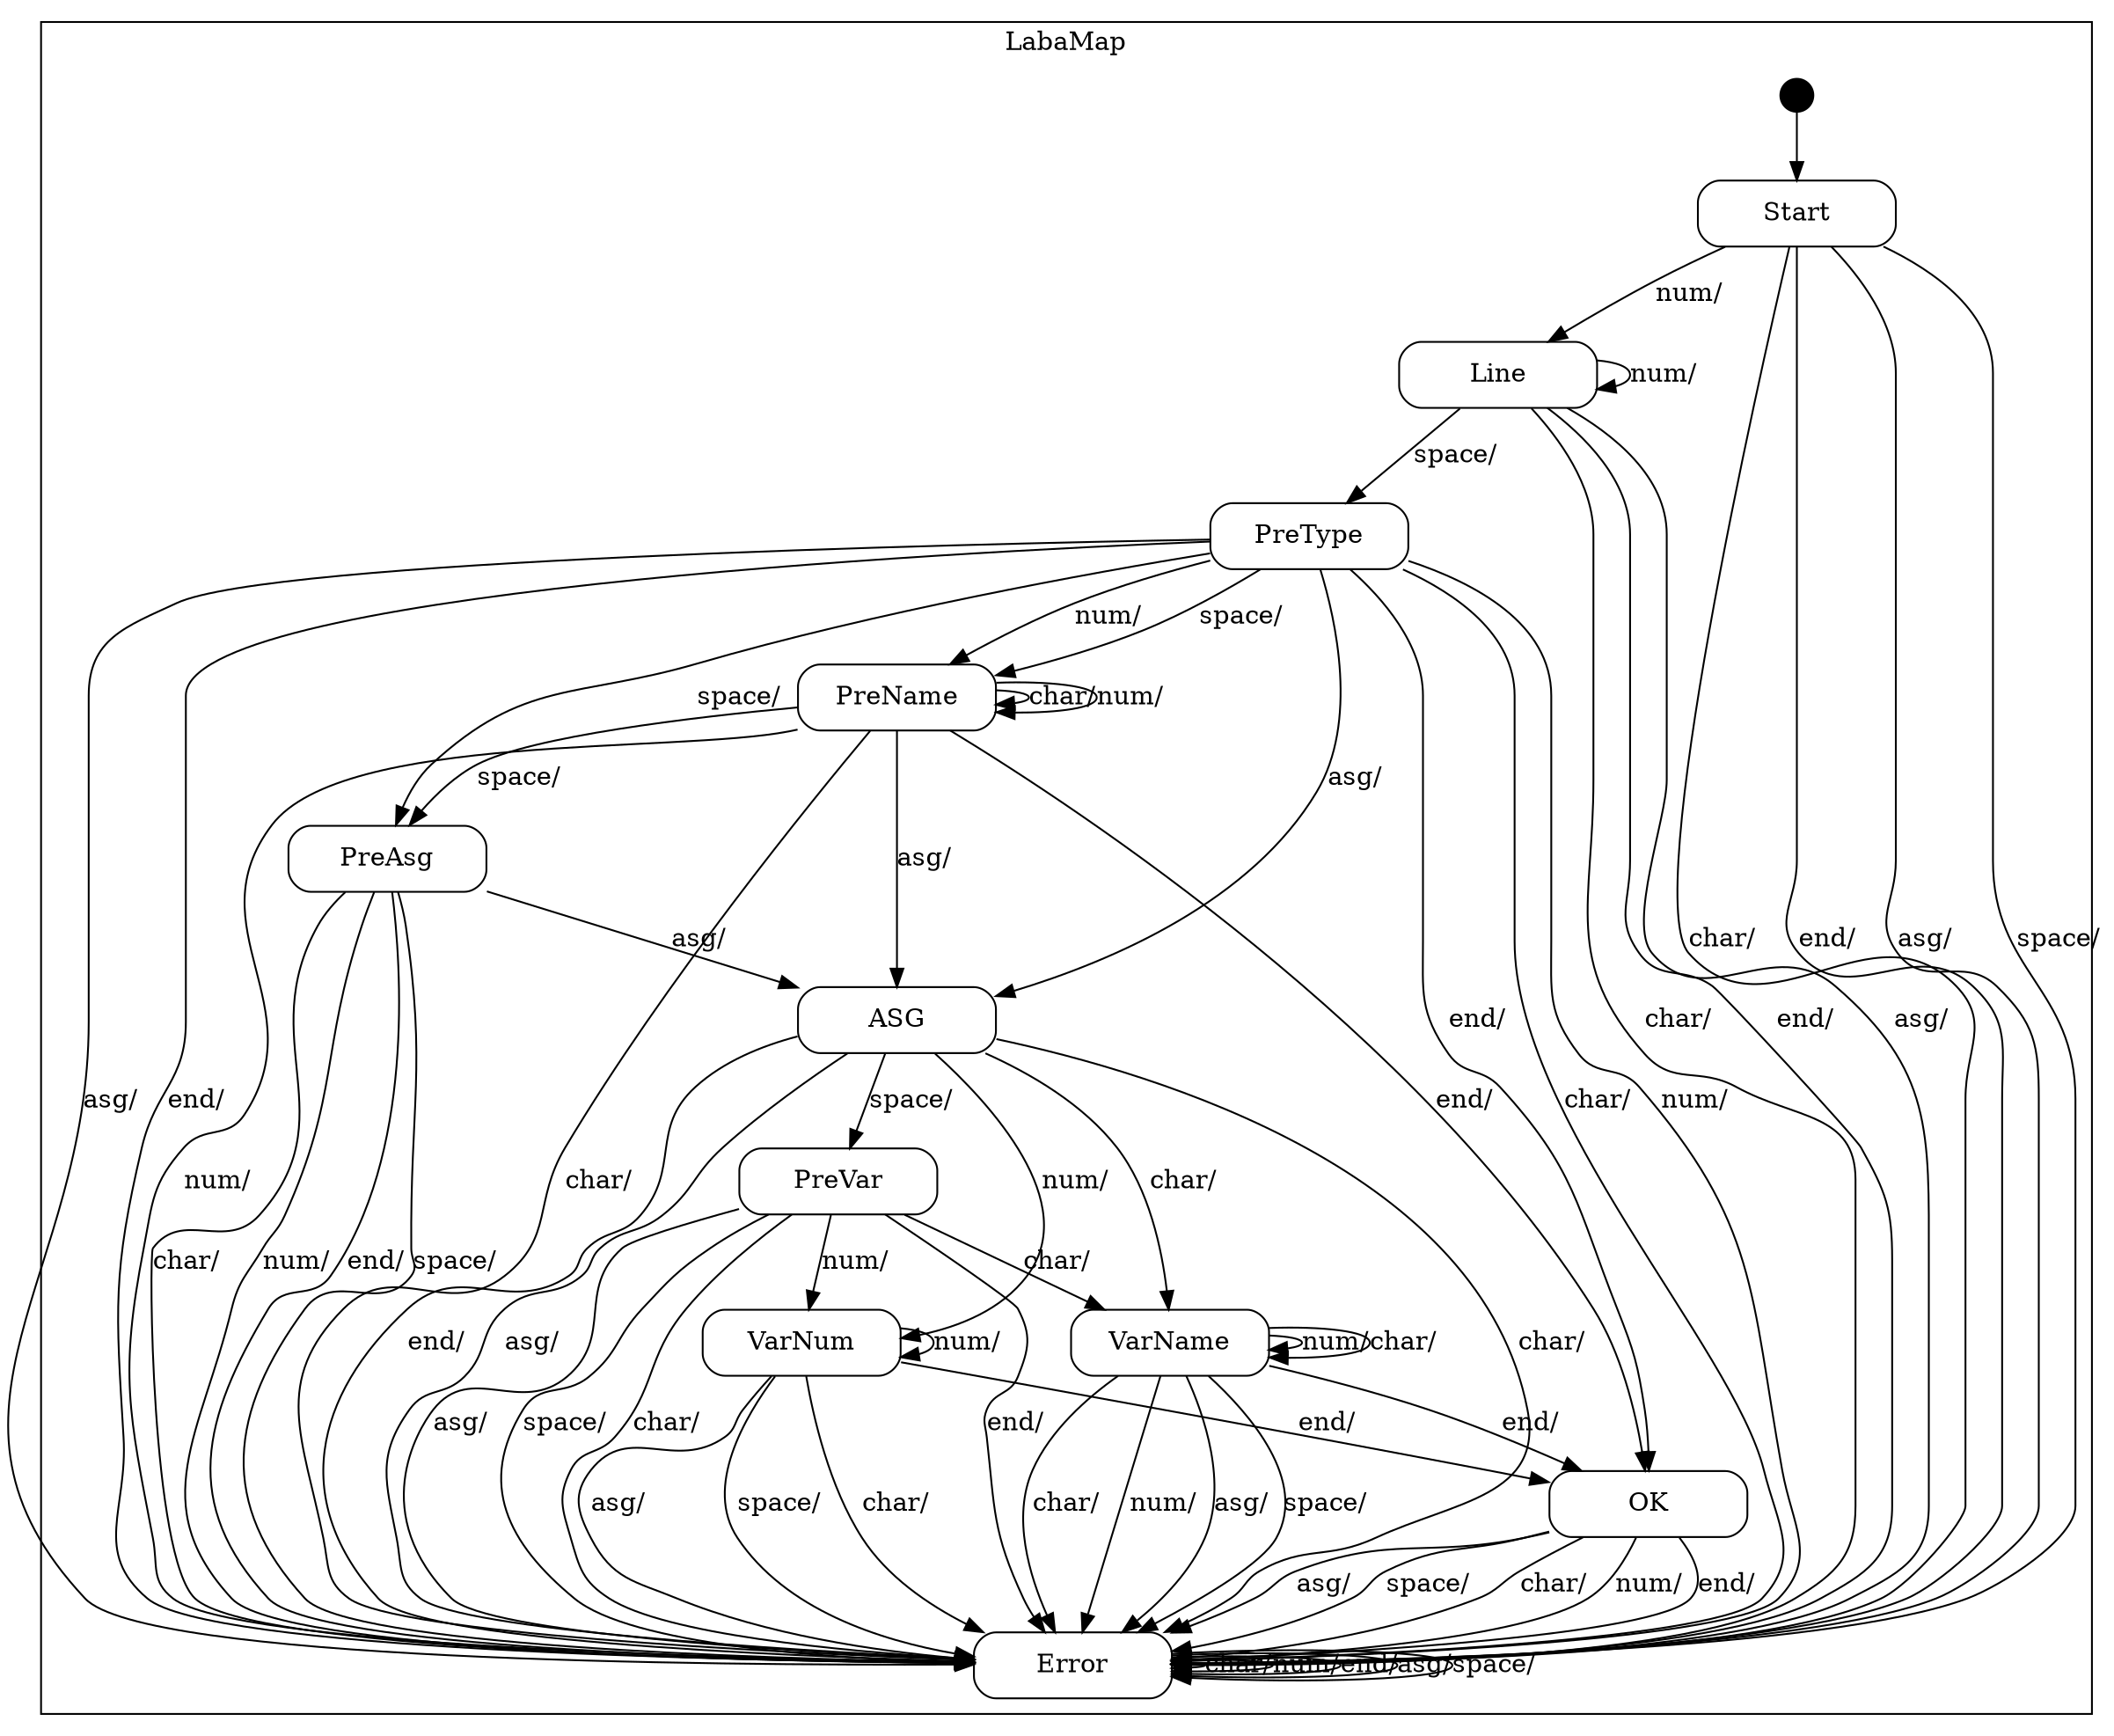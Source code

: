 digraph laba1 {

    node
        [shape=Mrecord width=1.5];

    subgraph cluster_LabaMap {

        label="LabaMap";

        //
        // States (Nodes)
        //

        "LabaMap::Start"
            [label="{Start}"];

        "LabaMap::Line"
            [label="{Line}"];

        "LabaMap::PreType"
            [label="{PreType}"];

        "LabaMap::PreName"
            [label="{PreName}"];

        "LabaMap::PreAsg"
            [label="{PreAsg}"];

        "LabaMap::ASG"
            [label="{ASG}"];

        "LabaMap::PreVar"
            [label="{PreVar}"];

        "LabaMap::VarNum"
            [label="{VarNum}"];

        "LabaMap::VarName"
            [label="{VarName}"];

        "LabaMap::OK"
            [label="{OK}"];

        "LabaMap::Error"
            [label="{Error}"];

        "%start"
            [label="" shape=circle style=filled fillcolor=black width=0.25];

        //
        // Transitions (Edges)
        //

        "LabaMap::Start" -> "LabaMap::Line"
            [label="num/\l"];

        "LabaMap::Start" -> "LabaMap::Error"
            [label="char/\l"];

        "LabaMap::Start" -> "LabaMap::Error"
            [label="end/\l"];

        "LabaMap::Start" -> "LabaMap::Error"
            [label="asg/\l"];

        "LabaMap::Start" -> "LabaMap::Error"
            [label="space/\l"];

        "LabaMap::Line" -> "LabaMap::Line"
            [label="num/\l"];

        "LabaMap::Line" -> "LabaMap::PreType"
            [label="space/\l"];

        "LabaMap::Line" -> "LabaMap::Error"
            [label="char/\l"];

        "LabaMap::Line" -> "LabaMap::Error"
            [label="end/\l"];

        "LabaMap::Line" -> "LabaMap::Error"
            [label="asg/\l"];

        "LabaMap::PreType" -> "LabaMap::PreName"
            [label="num/\l"];

        "LabaMap::PreType" -> "LabaMap::PreName"
            [label="space/\l"];

        "LabaMap::PreType" -> "LabaMap::PreAsg"
            [label="space/\l"];

        "LabaMap::PreType" -> "LabaMap::Error"
            [label="asg/\l"];

        "LabaMap::PreType" -> "LabaMap::ASG"
            [label="asg/\l"];

        "LabaMap::PreType" -> "LabaMap::Error"
            [label="end/\l"];

        "LabaMap::PreType" -> "LabaMap::OK"
            [label="end/\l"];

        "LabaMap::PreType" -> "LabaMap::Error"
            [label="char/\l"];

        "LabaMap::PreType" -> "LabaMap::Error"
            [label="num/\l"];

        "LabaMap::PreName" -> "LabaMap::OK"
            [label="end/\l"];

        "LabaMap::PreName" -> "LabaMap::ASG"
            [label="asg/\l"];

        "LabaMap::PreName" -> "LabaMap::PreName"
            [label="char/\l"];

        "LabaMap::PreName" -> "LabaMap::PreName"
            [label="num/\l"];

        "LabaMap::PreName" -> "LabaMap::PreAsg"
            [label="space/\l"];

        "LabaMap::PreName" -> "LabaMap::Error"
            [label="char/\l"];

        "LabaMap::PreName" -> "LabaMap::Error"
            [label="num/\l"];

        "LabaMap::PreAsg" -> "LabaMap::ASG"
            [label="asg/\l"];

        "LabaMap::PreAsg" -> "LabaMap::Error"
            [label="char/\l"];

        "LabaMap::PreAsg" -> "LabaMap::Error"
            [label="num/\l"];

        "LabaMap::PreAsg" -> "LabaMap::Error"
            [label="end/\l"];

        "LabaMap::PreAsg" -> "LabaMap::Error"
            [label="space/\l"];

        "LabaMap::ASG" -> "LabaMap::PreVar"
            [label="space/\l"];

        "LabaMap::ASG" -> "LabaMap::VarNum"
            [label="num/\l"];

        "LabaMap::ASG" -> "LabaMap::VarName"
            [label="char/\l"];

        "LabaMap::ASG" -> "LabaMap::Error"
            [label="char/\l"];

        "LabaMap::ASG" -> "LabaMap::Error"
            [label="end/\l"];

        "LabaMap::ASG" -> "LabaMap::Error"
            [label="asg/\l"];

        "LabaMap::PreVar" -> "LabaMap::VarNum"
            [label="num/\l"];

        "LabaMap::PreVar" -> "LabaMap::VarName"
            [label="char/\l"];

        "LabaMap::PreVar" -> "LabaMap::Error"
            [label="char/\l"];

        "LabaMap::PreVar" -> "LabaMap::Error"
            [label="end/\l"];

        "LabaMap::PreVar" -> "LabaMap::Error"
            [label="asg/\l"];

        "LabaMap::PreVar" -> "LabaMap::Error"
            [label="space/\l"];

        "LabaMap::VarNum" -> "LabaMap::VarNum"
            [label="num/\l"];

        "LabaMap::VarNum" -> "LabaMap::OK"
            [label="end/\l"];

        "LabaMap::VarNum" -> "LabaMap::Error"
            [label="char/\l"];

        "LabaMap::VarNum" -> "LabaMap::Error"
            [label="asg/\l"];

        "LabaMap::VarNum" -> "LabaMap::Error"
            [label="space/\l"];

        "LabaMap::VarName" -> "LabaMap::VarName"
            [label="num/\l"];

        "LabaMap::VarName" -> "LabaMap::VarName"
            [label="char/\l"];

        "LabaMap::VarName" -> "LabaMap::OK"
            [label="end/\l"];

        "LabaMap::VarName" -> "LabaMap::Error"
            [label="char/\l"];

        "LabaMap::VarName" -> "LabaMap::Error"
            [label="num/\l"];

        "LabaMap::VarName" -> "LabaMap::Error"
            [label="asg/\l"];

        "LabaMap::VarName" -> "LabaMap::Error"
            [label="space/\l"];

        "LabaMap::OK" -> "LabaMap::Error"
            [label="char/\l"];

        "LabaMap::OK" -> "LabaMap::Error"
            [label="num/\l"];

        "LabaMap::OK" -> "LabaMap::Error"
            [label="end/\l"];

        "LabaMap::OK" -> "LabaMap::Error"
            [label="asg/\l"];

        "LabaMap::OK" -> "LabaMap::Error"
            [label="space/\l"];

        "LabaMap::Error" -> "LabaMap::Error"
            [label="char/\l"];

        "LabaMap::Error" -> "LabaMap::Error"
            [label="num/\l"];

        "LabaMap::Error" -> "LabaMap::Error"
            [label="end/\l"];

        "LabaMap::Error" -> "LabaMap::Error"
            [label="asg/\l"];

        "LabaMap::Error" -> "LabaMap::Error"
            [label="space/\l"];

        "%start" -> "LabaMap::Start"
    }

}

